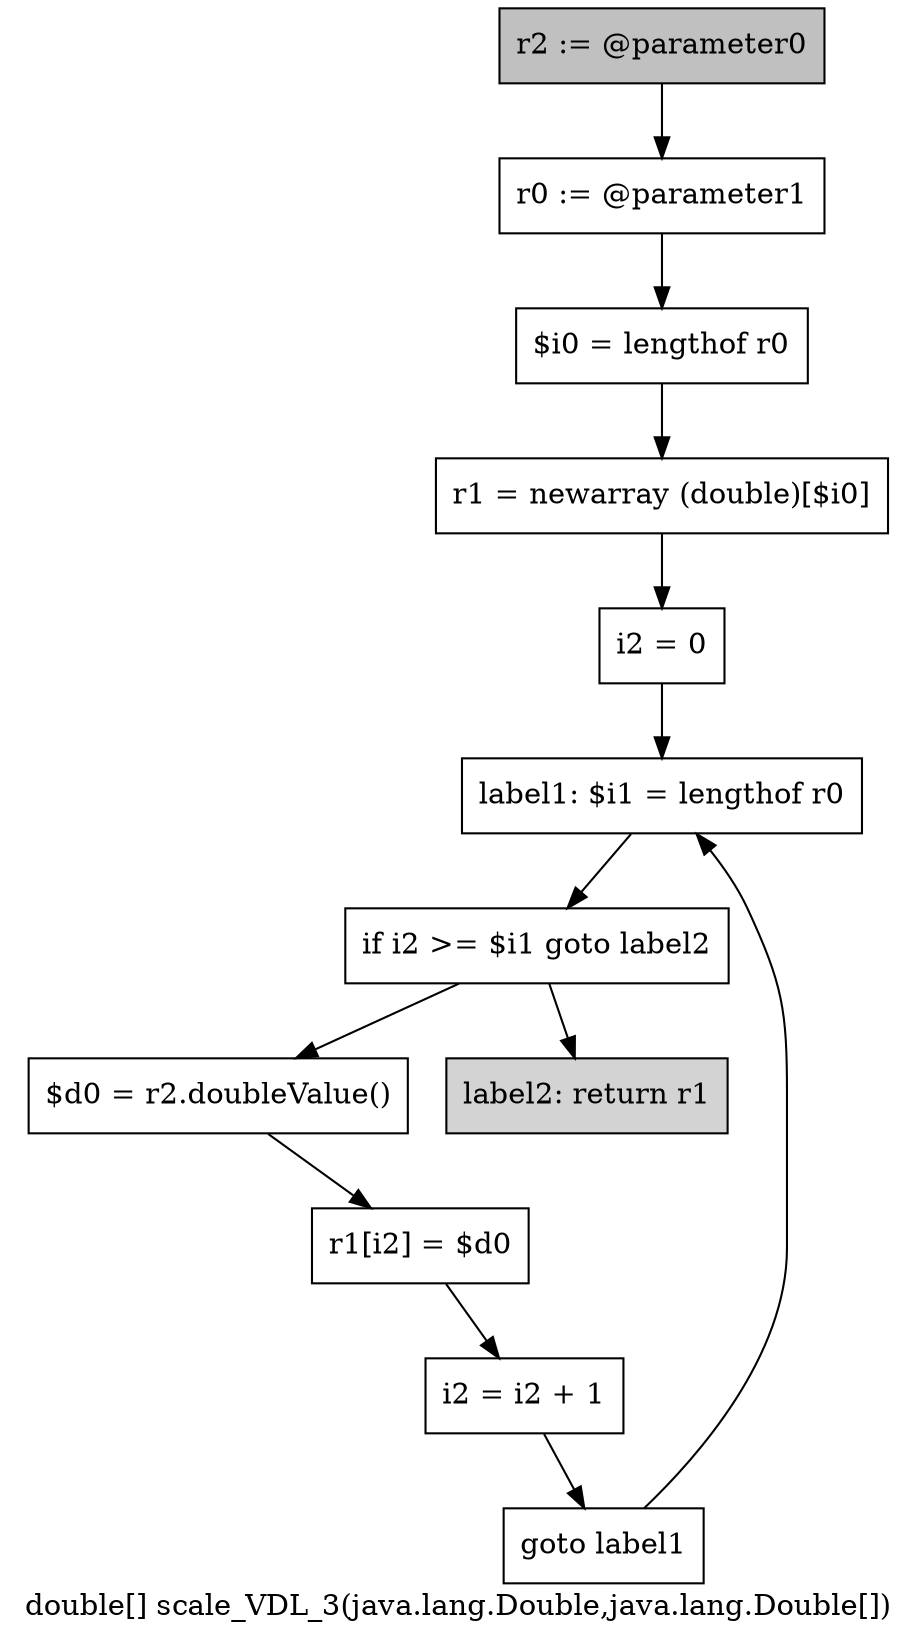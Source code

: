 digraph "double[] scale_VDL_3(java.lang.Double,java.lang.Double[])" {
    label="double[] scale_VDL_3(java.lang.Double,java.lang.Double[])";
    node [shape=box];
    "0" [style=filled,fillcolor=gray,label="r2 := @parameter0",];
    "1" [label="r0 := @parameter1",];
    "0"->"1";
    "2" [label="$i0 = lengthof r0",];
    "1"->"2";
    "3" [label="r1 = newarray (double)[$i0]",];
    "2"->"3";
    "4" [label="i2 = 0",];
    "3"->"4";
    "5" [label="label1: $i1 = lengthof r0",];
    "4"->"5";
    "6" [label="if i2 >= $i1 goto label2",];
    "5"->"6";
    "7" [label="$d0 = r2.doubleValue()",];
    "6"->"7";
    "11" [style=filled,fillcolor=lightgray,label="label2: return r1",];
    "6"->"11";
    "8" [label="r1[i2] = $d0",];
    "7"->"8";
    "9" [label="i2 = i2 + 1",];
    "8"->"9";
    "10" [label="goto label1",];
    "9"->"10";
    "10"->"5";
}
